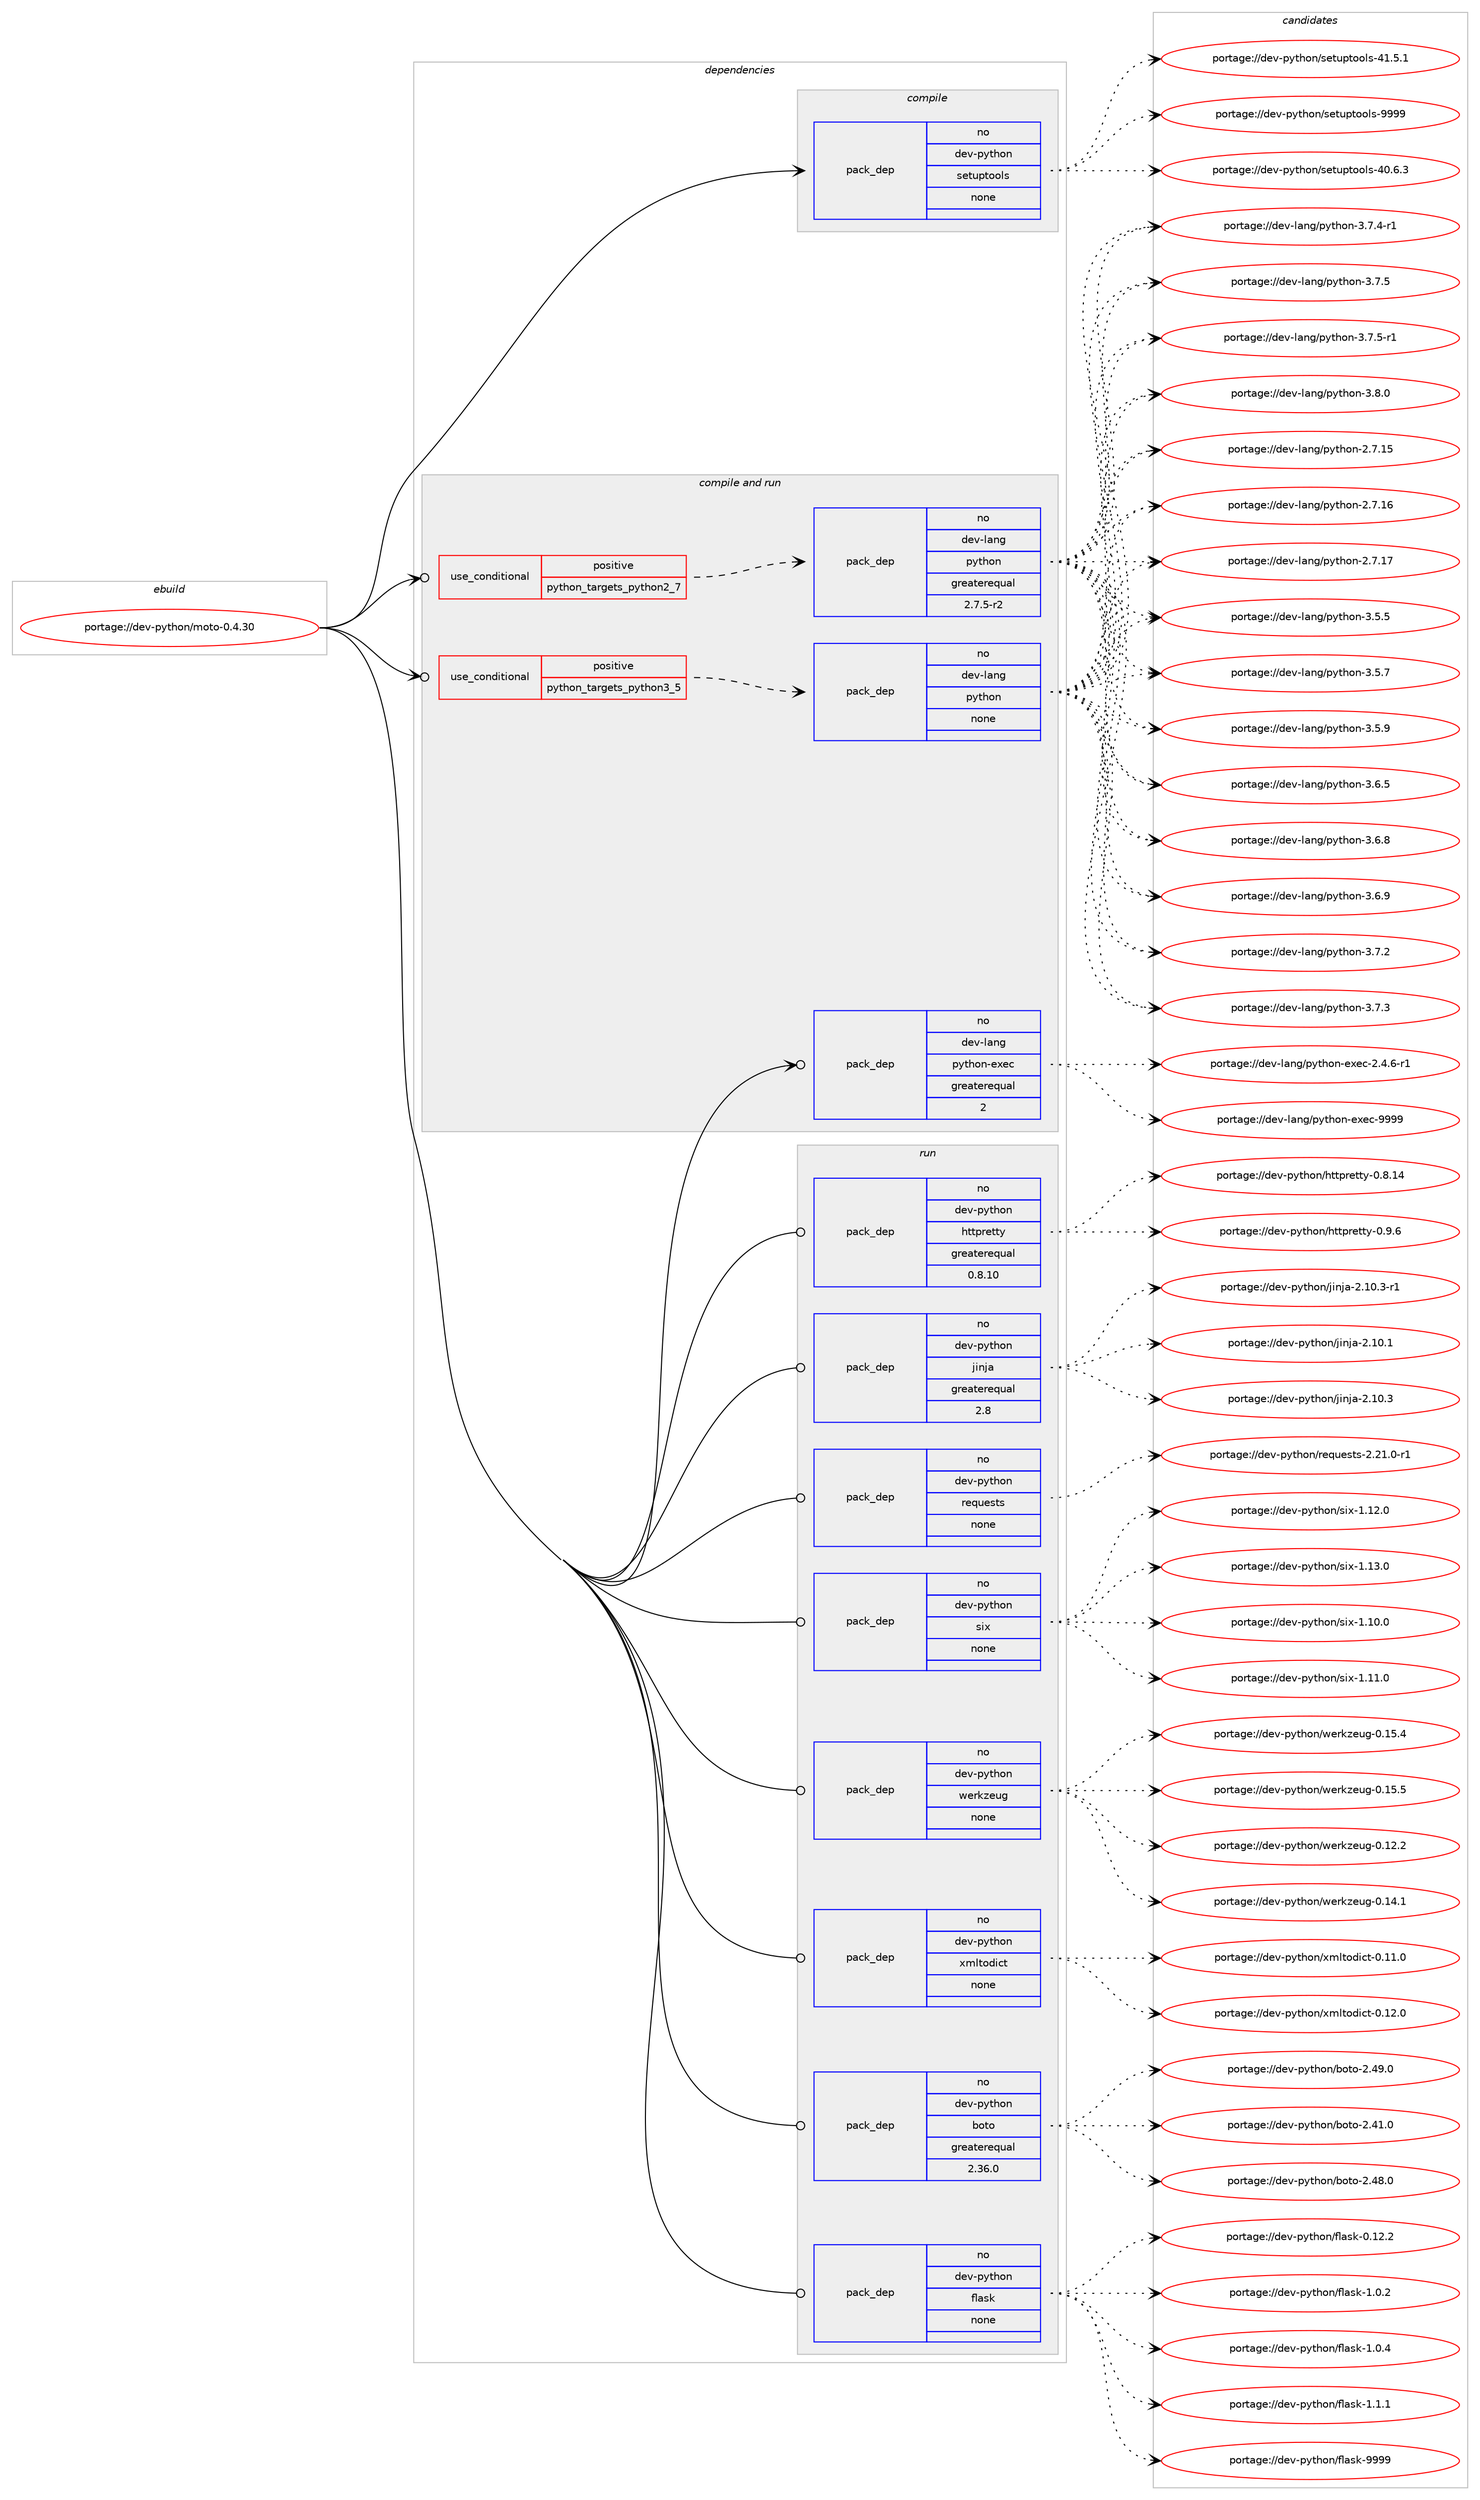 digraph prolog {

# *************
# Graph options
# *************

newrank=true;
concentrate=true;
compound=true;
graph [rankdir=LR,fontname=Helvetica,fontsize=10,ranksep=1.5];#, ranksep=2.5, nodesep=0.2];
edge  [arrowhead=vee];
node  [fontname=Helvetica,fontsize=10];

# **********
# The ebuild
# **********

subgraph cluster_leftcol {
color=gray;
rank=same;
label=<<i>ebuild</i>>;
id [label="portage://dev-python/moto-0.4.30", color=red, width=4, href="../dev-python/moto-0.4.30.svg"];
}

# ****************
# The dependencies
# ****************

subgraph cluster_midcol {
color=gray;
label=<<i>dependencies</i>>;
subgraph cluster_compile {
fillcolor="#eeeeee";
style=filled;
label=<<i>compile</i>>;
subgraph pack114607 {
dependency149854 [label=<<TABLE BORDER="0" CELLBORDER="1" CELLSPACING="0" CELLPADDING="4" WIDTH="220"><TR><TD ROWSPAN="6" CELLPADDING="30">pack_dep</TD></TR><TR><TD WIDTH="110">no</TD></TR><TR><TD>dev-python</TD></TR><TR><TD>setuptools</TD></TR><TR><TD>none</TD></TR><TR><TD></TD></TR></TABLE>>, shape=none, color=blue];
}
id:e -> dependency149854:w [weight=20,style="solid",arrowhead="vee"];
}
subgraph cluster_compileandrun {
fillcolor="#eeeeee";
style=filled;
label=<<i>compile and run</i>>;
subgraph cond31923 {
dependency149855 [label=<<TABLE BORDER="0" CELLBORDER="1" CELLSPACING="0" CELLPADDING="4"><TR><TD ROWSPAN="3" CELLPADDING="10">use_conditional</TD></TR><TR><TD>positive</TD></TR><TR><TD>python_targets_python2_7</TD></TR></TABLE>>, shape=none, color=red];
subgraph pack114608 {
dependency149856 [label=<<TABLE BORDER="0" CELLBORDER="1" CELLSPACING="0" CELLPADDING="4" WIDTH="220"><TR><TD ROWSPAN="6" CELLPADDING="30">pack_dep</TD></TR><TR><TD WIDTH="110">no</TD></TR><TR><TD>dev-lang</TD></TR><TR><TD>python</TD></TR><TR><TD>greaterequal</TD></TR><TR><TD>2.7.5-r2</TD></TR></TABLE>>, shape=none, color=blue];
}
dependency149855:e -> dependency149856:w [weight=20,style="dashed",arrowhead="vee"];
}
id:e -> dependency149855:w [weight=20,style="solid",arrowhead="odotvee"];
subgraph cond31924 {
dependency149857 [label=<<TABLE BORDER="0" CELLBORDER="1" CELLSPACING="0" CELLPADDING="4"><TR><TD ROWSPAN="3" CELLPADDING="10">use_conditional</TD></TR><TR><TD>positive</TD></TR><TR><TD>python_targets_python3_5</TD></TR></TABLE>>, shape=none, color=red];
subgraph pack114609 {
dependency149858 [label=<<TABLE BORDER="0" CELLBORDER="1" CELLSPACING="0" CELLPADDING="4" WIDTH="220"><TR><TD ROWSPAN="6" CELLPADDING="30">pack_dep</TD></TR><TR><TD WIDTH="110">no</TD></TR><TR><TD>dev-lang</TD></TR><TR><TD>python</TD></TR><TR><TD>none</TD></TR><TR><TD></TD></TR></TABLE>>, shape=none, color=blue];
}
dependency149857:e -> dependency149858:w [weight=20,style="dashed",arrowhead="vee"];
}
id:e -> dependency149857:w [weight=20,style="solid",arrowhead="odotvee"];
subgraph pack114610 {
dependency149859 [label=<<TABLE BORDER="0" CELLBORDER="1" CELLSPACING="0" CELLPADDING="4" WIDTH="220"><TR><TD ROWSPAN="6" CELLPADDING="30">pack_dep</TD></TR><TR><TD WIDTH="110">no</TD></TR><TR><TD>dev-lang</TD></TR><TR><TD>python-exec</TD></TR><TR><TD>greaterequal</TD></TR><TR><TD>2</TD></TR></TABLE>>, shape=none, color=blue];
}
id:e -> dependency149859:w [weight=20,style="solid",arrowhead="odotvee"];
}
subgraph cluster_run {
fillcolor="#eeeeee";
style=filled;
label=<<i>run</i>>;
subgraph pack114611 {
dependency149860 [label=<<TABLE BORDER="0" CELLBORDER="1" CELLSPACING="0" CELLPADDING="4" WIDTH="220"><TR><TD ROWSPAN="6" CELLPADDING="30">pack_dep</TD></TR><TR><TD WIDTH="110">no</TD></TR><TR><TD>dev-python</TD></TR><TR><TD>boto</TD></TR><TR><TD>greaterequal</TD></TR><TR><TD>2.36.0</TD></TR></TABLE>>, shape=none, color=blue];
}
id:e -> dependency149860:w [weight=20,style="solid",arrowhead="odot"];
subgraph pack114612 {
dependency149861 [label=<<TABLE BORDER="0" CELLBORDER="1" CELLSPACING="0" CELLPADDING="4" WIDTH="220"><TR><TD ROWSPAN="6" CELLPADDING="30">pack_dep</TD></TR><TR><TD WIDTH="110">no</TD></TR><TR><TD>dev-python</TD></TR><TR><TD>flask</TD></TR><TR><TD>none</TD></TR><TR><TD></TD></TR></TABLE>>, shape=none, color=blue];
}
id:e -> dependency149861:w [weight=20,style="solid",arrowhead="odot"];
subgraph pack114613 {
dependency149862 [label=<<TABLE BORDER="0" CELLBORDER="1" CELLSPACING="0" CELLPADDING="4" WIDTH="220"><TR><TD ROWSPAN="6" CELLPADDING="30">pack_dep</TD></TR><TR><TD WIDTH="110">no</TD></TR><TR><TD>dev-python</TD></TR><TR><TD>httpretty</TD></TR><TR><TD>greaterequal</TD></TR><TR><TD>0.8.10</TD></TR></TABLE>>, shape=none, color=blue];
}
id:e -> dependency149862:w [weight=20,style="solid",arrowhead="odot"];
subgraph pack114614 {
dependency149863 [label=<<TABLE BORDER="0" CELLBORDER="1" CELLSPACING="0" CELLPADDING="4" WIDTH="220"><TR><TD ROWSPAN="6" CELLPADDING="30">pack_dep</TD></TR><TR><TD WIDTH="110">no</TD></TR><TR><TD>dev-python</TD></TR><TR><TD>jinja</TD></TR><TR><TD>greaterequal</TD></TR><TR><TD>2.8</TD></TR></TABLE>>, shape=none, color=blue];
}
id:e -> dependency149863:w [weight=20,style="solid",arrowhead="odot"];
subgraph pack114615 {
dependency149864 [label=<<TABLE BORDER="0" CELLBORDER="1" CELLSPACING="0" CELLPADDING="4" WIDTH="220"><TR><TD ROWSPAN="6" CELLPADDING="30">pack_dep</TD></TR><TR><TD WIDTH="110">no</TD></TR><TR><TD>dev-python</TD></TR><TR><TD>requests</TD></TR><TR><TD>none</TD></TR><TR><TD></TD></TR></TABLE>>, shape=none, color=blue];
}
id:e -> dependency149864:w [weight=20,style="solid",arrowhead="odot"];
subgraph pack114616 {
dependency149865 [label=<<TABLE BORDER="0" CELLBORDER="1" CELLSPACING="0" CELLPADDING="4" WIDTH="220"><TR><TD ROWSPAN="6" CELLPADDING="30">pack_dep</TD></TR><TR><TD WIDTH="110">no</TD></TR><TR><TD>dev-python</TD></TR><TR><TD>six</TD></TR><TR><TD>none</TD></TR><TR><TD></TD></TR></TABLE>>, shape=none, color=blue];
}
id:e -> dependency149865:w [weight=20,style="solid",arrowhead="odot"];
subgraph pack114617 {
dependency149866 [label=<<TABLE BORDER="0" CELLBORDER="1" CELLSPACING="0" CELLPADDING="4" WIDTH="220"><TR><TD ROWSPAN="6" CELLPADDING="30">pack_dep</TD></TR><TR><TD WIDTH="110">no</TD></TR><TR><TD>dev-python</TD></TR><TR><TD>werkzeug</TD></TR><TR><TD>none</TD></TR><TR><TD></TD></TR></TABLE>>, shape=none, color=blue];
}
id:e -> dependency149866:w [weight=20,style="solid",arrowhead="odot"];
subgraph pack114618 {
dependency149867 [label=<<TABLE BORDER="0" CELLBORDER="1" CELLSPACING="0" CELLPADDING="4" WIDTH="220"><TR><TD ROWSPAN="6" CELLPADDING="30">pack_dep</TD></TR><TR><TD WIDTH="110">no</TD></TR><TR><TD>dev-python</TD></TR><TR><TD>xmltodict</TD></TR><TR><TD>none</TD></TR><TR><TD></TD></TR></TABLE>>, shape=none, color=blue];
}
id:e -> dependency149867:w [weight=20,style="solid",arrowhead="odot"];
}
}

# **************
# The candidates
# **************

subgraph cluster_choices {
rank=same;
color=gray;
label=<<i>candidates</i>>;

subgraph choice114607 {
color=black;
nodesep=1;
choiceportage100101118451121211161041111104711510111611711211611111110811545524846544651 [label="portage://dev-python/setuptools-40.6.3", color=red, width=4,href="../dev-python/setuptools-40.6.3.svg"];
choiceportage100101118451121211161041111104711510111611711211611111110811545524946534649 [label="portage://dev-python/setuptools-41.5.1", color=red, width=4,href="../dev-python/setuptools-41.5.1.svg"];
choiceportage10010111845112121116104111110471151011161171121161111111081154557575757 [label="portage://dev-python/setuptools-9999", color=red, width=4,href="../dev-python/setuptools-9999.svg"];
dependency149854:e -> choiceportage100101118451121211161041111104711510111611711211611111110811545524846544651:w [style=dotted,weight="100"];
dependency149854:e -> choiceportage100101118451121211161041111104711510111611711211611111110811545524946534649:w [style=dotted,weight="100"];
dependency149854:e -> choiceportage10010111845112121116104111110471151011161171121161111111081154557575757:w [style=dotted,weight="100"];
}
subgraph choice114608 {
color=black;
nodesep=1;
choiceportage10010111845108971101034711212111610411111045504655464953 [label="portage://dev-lang/python-2.7.15", color=red, width=4,href="../dev-lang/python-2.7.15.svg"];
choiceportage10010111845108971101034711212111610411111045504655464954 [label="portage://dev-lang/python-2.7.16", color=red, width=4,href="../dev-lang/python-2.7.16.svg"];
choiceportage10010111845108971101034711212111610411111045504655464955 [label="portage://dev-lang/python-2.7.17", color=red, width=4,href="../dev-lang/python-2.7.17.svg"];
choiceportage100101118451089711010347112121116104111110455146534653 [label="portage://dev-lang/python-3.5.5", color=red, width=4,href="../dev-lang/python-3.5.5.svg"];
choiceportage100101118451089711010347112121116104111110455146534655 [label="portage://dev-lang/python-3.5.7", color=red, width=4,href="../dev-lang/python-3.5.7.svg"];
choiceportage100101118451089711010347112121116104111110455146534657 [label="portage://dev-lang/python-3.5.9", color=red, width=4,href="../dev-lang/python-3.5.9.svg"];
choiceportage100101118451089711010347112121116104111110455146544653 [label="portage://dev-lang/python-3.6.5", color=red, width=4,href="../dev-lang/python-3.6.5.svg"];
choiceportage100101118451089711010347112121116104111110455146544656 [label="portage://dev-lang/python-3.6.8", color=red, width=4,href="../dev-lang/python-3.6.8.svg"];
choiceportage100101118451089711010347112121116104111110455146544657 [label="portage://dev-lang/python-3.6.9", color=red, width=4,href="../dev-lang/python-3.6.9.svg"];
choiceportage100101118451089711010347112121116104111110455146554650 [label="portage://dev-lang/python-3.7.2", color=red, width=4,href="../dev-lang/python-3.7.2.svg"];
choiceportage100101118451089711010347112121116104111110455146554651 [label="portage://dev-lang/python-3.7.3", color=red, width=4,href="../dev-lang/python-3.7.3.svg"];
choiceportage1001011184510897110103471121211161041111104551465546524511449 [label="portage://dev-lang/python-3.7.4-r1", color=red, width=4,href="../dev-lang/python-3.7.4-r1.svg"];
choiceportage100101118451089711010347112121116104111110455146554653 [label="portage://dev-lang/python-3.7.5", color=red, width=4,href="../dev-lang/python-3.7.5.svg"];
choiceportage1001011184510897110103471121211161041111104551465546534511449 [label="portage://dev-lang/python-3.7.5-r1", color=red, width=4,href="../dev-lang/python-3.7.5-r1.svg"];
choiceportage100101118451089711010347112121116104111110455146564648 [label="portage://dev-lang/python-3.8.0", color=red, width=4,href="../dev-lang/python-3.8.0.svg"];
dependency149856:e -> choiceportage10010111845108971101034711212111610411111045504655464953:w [style=dotted,weight="100"];
dependency149856:e -> choiceportage10010111845108971101034711212111610411111045504655464954:w [style=dotted,weight="100"];
dependency149856:e -> choiceportage10010111845108971101034711212111610411111045504655464955:w [style=dotted,weight="100"];
dependency149856:e -> choiceportage100101118451089711010347112121116104111110455146534653:w [style=dotted,weight="100"];
dependency149856:e -> choiceportage100101118451089711010347112121116104111110455146534655:w [style=dotted,weight="100"];
dependency149856:e -> choiceportage100101118451089711010347112121116104111110455146534657:w [style=dotted,weight="100"];
dependency149856:e -> choiceportage100101118451089711010347112121116104111110455146544653:w [style=dotted,weight="100"];
dependency149856:e -> choiceportage100101118451089711010347112121116104111110455146544656:w [style=dotted,weight="100"];
dependency149856:e -> choiceportage100101118451089711010347112121116104111110455146544657:w [style=dotted,weight="100"];
dependency149856:e -> choiceportage100101118451089711010347112121116104111110455146554650:w [style=dotted,weight="100"];
dependency149856:e -> choiceportage100101118451089711010347112121116104111110455146554651:w [style=dotted,weight="100"];
dependency149856:e -> choiceportage1001011184510897110103471121211161041111104551465546524511449:w [style=dotted,weight="100"];
dependency149856:e -> choiceportage100101118451089711010347112121116104111110455146554653:w [style=dotted,weight="100"];
dependency149856:e -> choiceportage1001011184510897110103471121211161041111104551465546534511449:w [style=dotted,weight="100"];
dependency149856:e -> choiceportage100101118451089711010347112121116104111110455146564648:w [style=dotted,weight="100"];
}
subgraph choice114609 {
color=black;
nodesep=1;
choiceportage10010111845108971101034711212111610411111045504655464953 [label="portage://dev-lang/python-2.7.15", color=red, width=4,href="../dev-lang/python-2.7.15.svg"];
choiceportage10010111845108971101034711212111610411111045504655464954 [label="portage://dev-lang/python-2.7.16", color=red, width=4,href="../dev-lang/python-2.7.16.svg"];
choiceportage10010111845108971101034711212111610411111045504655464955 [label="portage://dev-lang/python-2.7.17", color=red, width=4,href="../dev-lang/python-2.7.17.svg"];
choiceportage100101118451089711010347112121116104111110455146534653 [label="portage://dev-lang/python-3.5.5", color=red, width=4,href="../dev-lang/python-3.5.5.svg"];
choiceportage100101118451089711010347112121116104111110455146534655 [label="portage://dev-lang/python-3.5.7", color=red, width=4,href="../dev-lang/python-3.5.7.svg"];
choiceportage100101118451089711010347112121116104111110455146534657 [label="portage://dev-lang/python-3.5.9", color=red, width=4,href="../dev-lang/python-3.5.9.svg"];
choiceportage100101118451089711010347112121116104111110455146544653 [label="portage://dev-lang/python-3.6.5", color=red, width=4,href="../dev-lang/python-3.6.5.svg"];
choiceportage100101118451089711010347112121116104111110455146544656 [label="portage://dev-lang/python-3.6.8", color=red, width=4,href="../dev-lang/python-3.6.8.svg"];
choiceportage100101118451089711010347112121116104111110455146544657 [label="portage://dev-lang/python-3.6.9", color=red, width=4,href="../dev-lang/python-3.6.9.svg"];
choiceportage100101118451089711010347112121116104111110455146554650 [label="portage://dev-lang/python-3.7.2", color=red, width=4,href="../dev-lang/python-3.7.2.svg"];
choiceportage100101118451089711010347112121116104111110455146554651 [label="portage://dev-lang/python-3.7.3", color=red, width=4,href="../dev-lang/python-3.7.3.svg"];
choiceportage1001011184510897110103471121211161041111104551465546524511449 [label="portage://dev-lang/python-3.7.4-r1", color=red, width=4,href="../dev-lang/python-3.7.4-r1.svg"];
choiceportage100101118451089711010347112121116104111110455146554653 [label="portage://dev-lang/python-3.7.5", color=red, width=4,href="../dev-lang/python-3.7.5.svg"];
choiceportage1001011184510897110103471121211161041111104551465546534511449 [label="portage://dev-lang/python-3.7.5-r1", color=red, width=4,href="../dev-lang/python-3.7.5-r1.svg"];
choiceportage100101118451089711010347112121116104111110455146564648 [label="portage://dev-lang/python-3.8.0", color=red, width=4,href="../dev-lang/python-3.8.0.svg"];
dependency149858:e -> choiceportage10010111845108971101034711212111610411111045504655464953:w [style=dotted,weight="100"];
dependency149858:e -> choiceportage10010111845108971101034711212111610411111045504655464954:w [style=dotted,weight="100"];
dependency149858:e -> choiceportage10010111845108971101034711212111610411111045504655464955:w [style=dotted,weight="100"];
dependency149858:e -> choiceportage100101118451089711010347112121116104111110455146534653:w [style=dotted,weight="100"];
dependency149858:e -> choiceportage100101118451089711010347112121116104111110455146534655:w [style=dotted,weight="100"];
dependency149858:e -> choiceportage100101118451089711010347112121116104111110455146534657:w [style=dotted,weight="100"];
dependency149858:e -> choiceportage100101118451089711010347112121116104111110455146544653:w [style=dotted,weight="100"];
dependency149858:e -> choiceportage100101118451089711010347112121116104111110455146544656:w [style=dotted,weight="100"];
dependency149858:e -> choiceportage100101118451089711010347112121116104111110455146544657:w [style=dotted,weight="100"];
dependency149858:e -> choiceportage100101118451089711010347112121116104111110455146554650:w [style=dotted,weight="100"];
dependency149858:e -> choiceportage100101118451089711010347112121116104111110455146554651:w [style=dotted,weight="100"];
dependency149858:e -> choiceportage1001011184510897110103471121211161041111104551465546524511449:w [style=dotted,weight="100"];
dependency149858:e -> choiceportage100101118451089711010347112121116104111110455146554653:w [style=dotted,weight="100"];
dependency149858:e -> choiceportage1001011184510897110103471121211161041111104551465546534511449:w [style=dotted,weight="100"];
dependency149858:e -> choiceportage100101118451089711010347112121116104111110455146564648:w [style=dotted,weight="100"];
}
subgraph choice114610 {
color=black;
nodesep=1;
choiceportage10010111845108971101034711212111610411111045101120101994550465246544511449 [label="portage://dev-lang/python-exec-2.4.6-r1", color=red, width=4,href="../dev-lang/python-exec-2.4.6-r1.svg"];
choiceportage10010111845108971101034711212111610411111045101120101994557575757 [label="portage://dev-lang/python-exec-9999", color=red, width=4,href="../dev-lang/python-exec-9999.svg"];
dependency149859:e -> choiceportage10010111845108971101034711212111610411111045101120101994550465246544511449:w [style=dotted,weight="100"];
dependency149859:e -> choiceportage10010111845108971101034711212111610411111045101120101994557575757:w [style=dotted,weight="100"];
}
subgraph choice114611 {
color=black;
nodesep=1;
choiceportage10010111845112121116104111110479811111611145504652494648 [label="portage://dev-python/boto-2.41.0", color=red, width=4,href="../dev-python/boto-2.41.0.svg"];
choiceportage10010111845112121116104111110479811111611145504652564648 [label="portage://dev-python/boto-2.48.0", color=red, width=4,href="../dev-python/boto-2.48.0.svg"];
choiceportage10010111845112121116104111110479811111611145504652574648 [label="portage://dev-python/boto-2.49.0", color=red, width=4,href="../dev-python/boto-2.49.0.svg"];
dependency149860:e -> choiceportage10010111845112121116104111110479811111611145504652494648:w [style=dotted,weight="100"];
dependency149860:e -> choiceportage10010111845112121116104111110479811111611145504652564648:w [style=dotted,weight="100"];
dependency149860:e -> choiceportage10010111845112121116104111110479811111611145504652574648:w [style=dotted,weight="100"];
}
subgraph choice114612 {
color=black;
nodesep=1;
choiceportage10010111845112121116104111110471021089711510745484649504650 [label="portage://dev-python/flask-0.12.2", color=red, width=4,href="../dev-python/flask-0.12.2.svg"];
choiceportage100101118451121211161041111104710210897115107454946484650 [label="portage://dev-python/flask-1.0.2", color=red, width=4,href="../dev-python/flask-1.0.2.svg"];
choiceportage100101118451121211161041111104710210897115107454946484652 [label="portage://dev-python/flask-1.0.4", color=red, width=4,href="../dev-python/flask-1.0.4.svg"];
choiceportage100101118451121211161041111104710210897115107454946494649 [label="portage://dev-python/flask-1.1.1", color=red, width=4,href="../dev-python/flask-1.1.1.svg"];
choiceportage1001011184511212111610411111047102108971151074557575757 [label="portage://dev-python/flask-9999", color=red, width=4,href="../dev-python/flask-9999.svg"];
dependency149861:e -> choiceportage10010111845112121116104111110471021089711510745484649504650:w [style=dotted,weight="100"];
dependency149861:e -> choiceportage100101118451121211161041111104710210897115107454946484650:w [style=dotted,weight="100"];
dependency149861:e -> choiceportage100101118451121211161041111104710210897115107454946484652:w [style=dotted,weight="100"];
dependency149861:e -> choiceportage100101118451121211161041111104710210897115107454946494649:w [style=dotted,weight="100"];
dependency149861:e -> choiceportage1001011184511212111610411111047102108971151074557575757:w [style=dotted,weight="100"];
}
subgraph choice114613 {
color=black;
nodesep=1;
choiceportage100101118451121211161041111104710411611611211410111611612145484656464952 [label="portage://dev-python/httpretty-0.8.14", color=red, width=4,href="../dev-python/httpretty-0.8.14.svg"];
choiceportage1001011184511212111610411111047104116116112114101116116121454846574654 [label="portage://dev-python/httpretty-0.9.6", color=red, width=4,href="../dev-python/httpretty-0.9.6.svg"];
dependency149862:e -> choiceportage100101118451121211161041111104710411611611211410111611612145484656464952:w [style=dotted,weight="100"];
dependency149862:e -> choiceportage1001011184511212111610411111047104116116112114101116116121454846574654:w [style=dotted,weight="100"];
}
subgraph choice114614 {
color=black;
nodesep=1;
choiceportage10010111845112121116104111110471061051101069745504649484649 [label="portage://dev-python/jinja-2.10.1", color=red, width=4,href="../dev-python/jinja-2.10.1.svg"];
choiceportage10010111845112121116104111110471061051101069745504649484651 [label="portage://dev-python/jinja-2.10.3", color=red, width=4,href="../dev-python/jinja-2.10.3.svg"];
choiceportage100101118451121211161041111104710610511010697455046494846514511449 [label="portage://dev-python/jinja-2.10.3-r1", color=red, width=4,href="../dev-python/jinja-2.10.3-r1.svg"];
dependency149863:e -> choiceportage10010111845112121116104111110471061051101069745504649484649:w [style=dotted,weight="100"];
dependency149863:e -> choiceportage10010111845112121116104111110471061051101069745504649484651:w [style=dotted,weight="100"];
dependency149863:e -> choiceportage100101118451121211161041111104710610511010697455046494846514511449:w [style=dotted,weight="100"];
}
subgraph choice114615 {
color=black;
nodesep=1;
choiceportage1001011184511212111610411111047114101113117101115116115455046504946484511449 [label="portage://dev-python/requests-2.21.0-r1", color=red, width=4,href="../dev-python/requests-2.21.0-r1.svg"];
dependency149864:e -> choiceportage1001011184511212111610411111047114101113117101115116115455046504946484511449:w [style=dotted,weight="100"];
}
subgraph choice114616 {
color=black;
nodesep=1;
choiceportage100101118451121211161041111104711510512045494649484648 [label="portage://dev-python/six-1.10.0", color=red, width=4,href="../dev-python/six-1.10.0.svg"];
choiceportage100101118451121211161041111104711510512045494649494648 [label="portage://dev-python/six-1.11.0", color=red, width=4,href="../dev-python/six-1.11.0.svg"];
choiceportage100101118451121211161041111104711510512045494649504648 [label="portage://dev-python/six-1.12.0", color=red, width=4,href="../dev-python/six-1.12.0.svg"];
choiceportage100101118451121211161041111104711510512045494649514648 [label="portage://dev-python/six-1.13.0", color=red, width=4,href="../dev-python/six-1.13.0.svg"];
dependency149865:e -> choiceportage100101118451121211161041111104711510512045494649484648:w [style=dotted,weight="100"];
dependency149865:e -> choiceportage100101118451121211161041111104711510512045494649494648:w [style=dotted,weight="100"];
dependency149865:e -> choiceportage100101118451121211161041111104711510512045494649504648:w [style=dotted,weight="100"];
dependency149865:e -> choiceportage100101118451121211161041111104711510512045494649514648:w [style=dotted,weight="100"];
}
subgraph choice114617 {
color=black;
nodesep=1;
choiceportage100101118451121211161041111104711910111410712210111710345484649504650 [label="portage://dev-python/werkzeug-0.12.2", color=red, width=4,href="../dev-python/werkzeug-0.12.2.svg"];
choiceportage100101118451121211161041111104711910111410712210111710345484649524649 [label="portage://dev-python/werkzeug-0.14.1", color=red, width=4,href="../dev-python/werkzeug-0.14.1.svg"];
choiceportage100101118451121211161041111104711910111410712210111710345484649534652 [label="portage://dev-python/werkzeug-0.15.4", color=red, width=4,href="../dev-python/werkzeug-0.15.4.svg"];
choiceportage100101118451121211161041111104711910111410712210111710345484649534653 [label="portage://dev-python/werkzeug-0.15.5", color=red, width=4,href="../dev-python/werkzeug-0.15.5.svg"];
dependency149866:e -> choiceportage100101118451121211161041111104711910111410712210111710345484649504650:w [style=dotted,weight="100"];
dependency149866:e -> choiceportage100101118451121211161041111104711910111410712210111710345484649524649:w [style=dotted,weight="100"];
dependency149866:e -> choiceportage100101118451121211161041111104711910111410712210111710345484649534652:w [style=dotted,weight="100"];
dependency149866:e -> choiceportage100101118451121211161041111104711910111410712210111710345484649534653:w [style=dotted,weight="100"];
}
subgraph choice114618 {
color=black;
nodesep=1;
choiceportage10010111845112121116104111110471201091081161111001059911645484649494648 [label="portage://dev-python/xmltodict-0.11.0", color=red, width=4,href="../dev-python/xmltodict-0.11.0.svg"];
choiceportage10010111845112121116104111110471201091081161111001059911645484649504648 [label="portage://dev-python/xmltodict-0.12.0", color=red, width=4,href="../dev-python/xmltodict-0.12.0.svg"];
dependency149867:e -> choiceportage10010111845112121116104111110471201091081161111001059911645484649494648:w [style=dotted,weight="100"];
dependency149867:e -> choiceportage10010111845112121116104111110471201091081161111001059911645484649504648:w [style=dotted,weight="100"];
}
}

}
